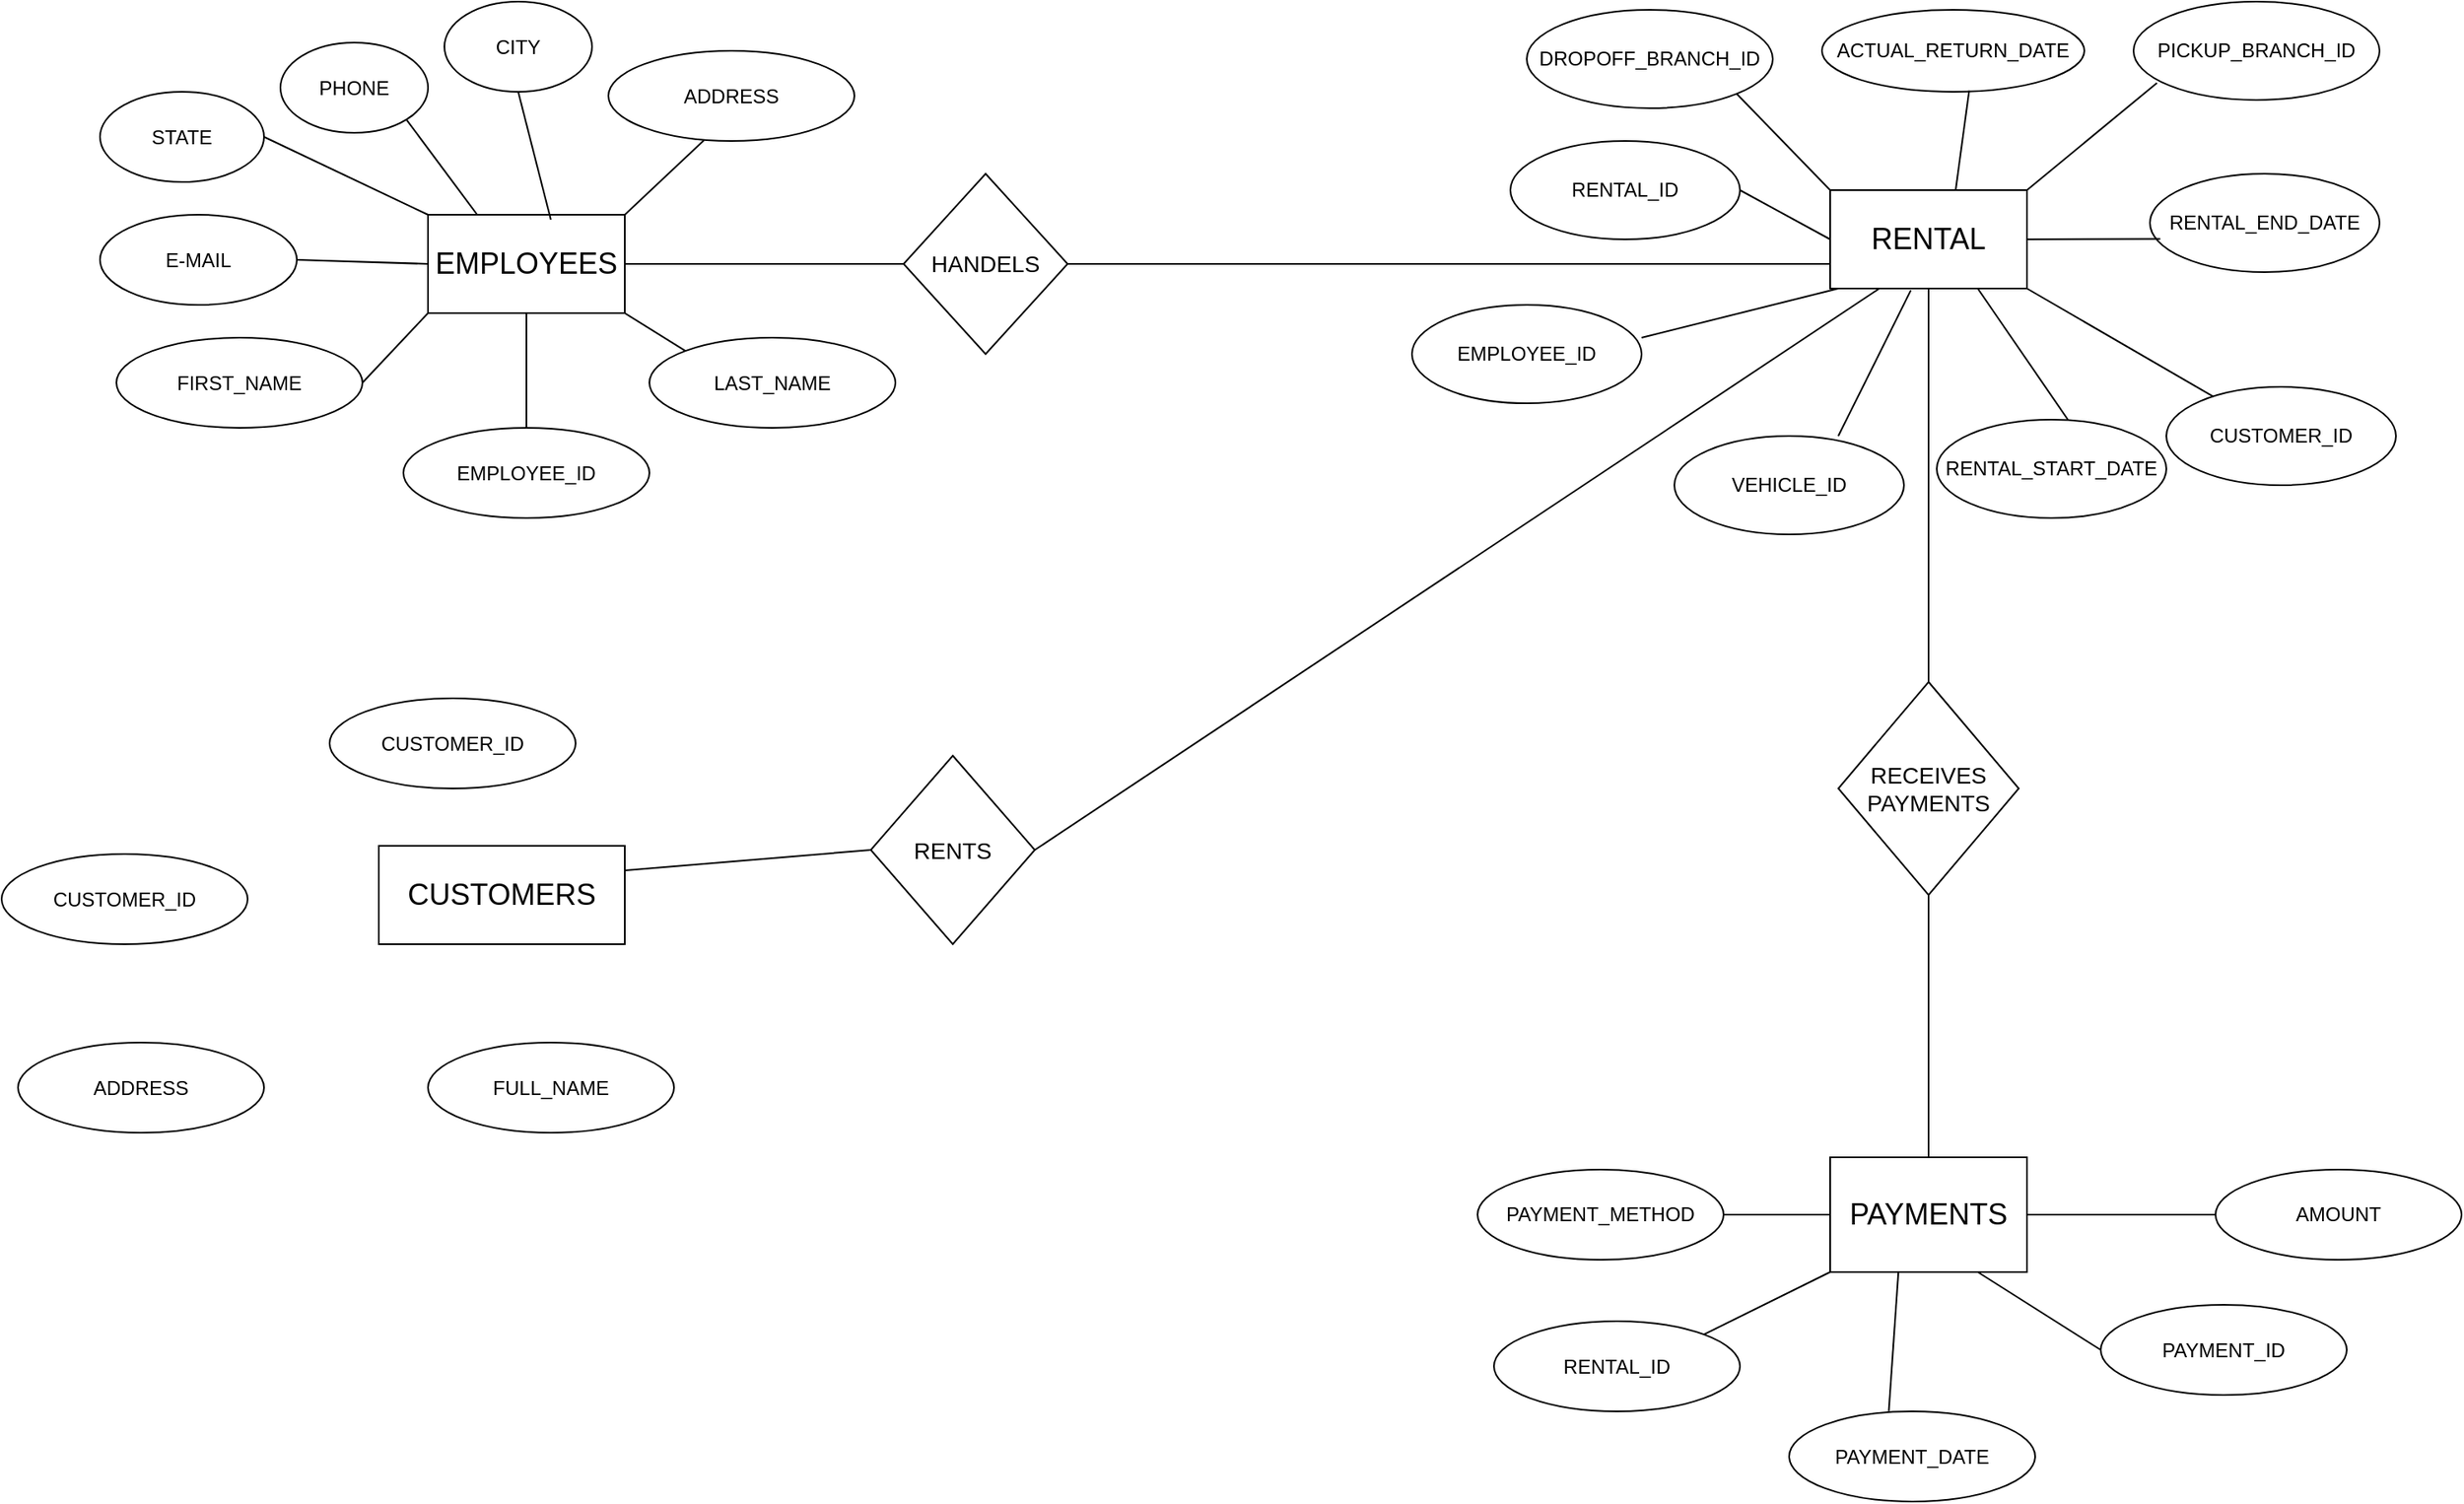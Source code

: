 <mxfile version="24.7.17">
  <diagram id="C5RBs43oDa-KdzZeNtuy" name="Page-1">
    <mxGraphModel dx="2300" dy="279" grid="1" gridSize="10" guides="1" tooltips="1" connect="1" arrows="1" fold="1" page="1" pageScale="1" pageWidth="827" pageHeight="1169" math="0" shadow="0">
      <root>
        <mxCell id="WIyWlLk6GJQsqaUBKTNV-0" />
        <mxCell id="WIyWlLk6GJQsqaUBKTNV-1" parent="WIyWlLk6GJQsqaUBKTNV-0" />
        <mxCell id="lY9ykRblTHQBcWYiNTN7-0" value="&lt;font style=&quot;font-size: 18px;&quot;&gt;RENTAL&lt;/font&gt;" style="rounded=0;whiteSpace=wrap;html=1;direction=west;" vertex="1" parent="WIyWlLk6GJQsqaUBKTNV-1">
          <mxGeometry x="275" y="240" width="120" height="60" as="geometry" />
        </mxCell>
        <mxCell id="lY9ykRblTHQBcWYiNTN7-1" value="RENTAL_END_DATE" style="ellipse;whiteSpace=wrap;html=1;" vertex="1" parent="WIyWlLk6GJQsqaUBKTNV-1">
          <mxGeometry x="470" y="230" width="140" height="60" as="geometry" />
        </mxCell>
        <mxCell id="lY9ykRblTHQBcWYiNTN7-2" value="" style="endArrow=none;html=1;rounded=0;entryX=0.045;entryY=0.662;entryDx=0;entryDy=0;entryPerimeter=0;exitX=0;exitY=0.5;exitDx=0;exitDy=0;" edge="1" parent="WIyWlLk6GJQsqaUBKTNV-1" source="lY9ykRblTHQBcWYiNTN7-0" target="lY9ykRblTHQBcWYiNTN7-1">
          <mxGeometry width="50" height="50" relative="1" as="geometry">
            <mxPoint x="380" y="310" as="sourcePoint" />
            <mxPoint x="430" y="260" as="targetPoint" />
          </mxGeometry>
        </mxCell>
        <mxCell id="lY9ykRblTHQBcWYiNTN7-3" value="RENTAL_START_DATE" style="ellipse;whiteSpace=wrap;html=1;" vertex="1" parent="WIyWlLk6GJQsqaUBKTNV-1">
          <mxGeometry x="340" y="380" width="140" height="60" as="geometry" />
        </mxCell>
        <mxCell id="lY9ykRblTHQBcWYiNTN7-4" value="" style="endArrow=none;html=1;rounded=0;entryX=0.25;entryY=0;entryDx=0;entryDy=0;exitX=0.571;exitY=0;exitDx=0;exitDy=0;exitPerimeter=0;" edge="1" parent="WIyWlLk6GJQsqaUBKTNV-1" source="lY9ykRblTHQBcWYiNTN7-3" target="lY9ykRblTHQBcWYiNTN7-0">
          <mxGeometry width="50" height="50" relative="1" as="geometry">
            <mxPoint x="410" y="330" as="sourcePoint" />
            <mxPoint x="460" y="280" as="targetPoint" />
          </mxGeometry>
        </mxCell>
        <mxCell id="lY9ykRblTHQBcWYiNTN7-6" value="RENTAL_ID" style="ellipse;whiteSpace=wrap;html=1;" vertex="1" parent="WIyWlLk6GJQsqaUBKTNV-1">
          <mxGeometry x="80" y="210" width="140" height="60" as="geometry" />
        </mxCell>
        <mxCell id="lY9ykRblTHQBcWYiNTN7-7" value="ACTUAL_RETURN_DATE" style="ellipse;whiteSpace=wrap;html=1;" vertex="1" parent="WIyWlLk6GJQsqaUBKTNV-1">
          <mxGeometry x="270" y="130" width="160" height="50" as="geometry" />
        </mxCell>
        <mxCell id="lY9ykRblTHQBcWYiNTN7-9" value="" style="endArrow=none;html=1;rounded=0;exitX=0.561;exitY=0.986;exitDx=0;exitDy=0;exitPerimeter=0;entryX=0.362;entryY=1.005;entryDx=0;entryDy=0;entryPerimeter=0;" edge="1" parent="WIyWlLk6GJQsqaUBKTNV-1" source="lY9ykRblTHQBcWYiNTN7-7" target="lY9ykRblTHQBcWYiNTN7-0">
          <mxGeometry width="50" height="50" relative="1" as="geometry">
            <mxPoint x="410" y="330" as="sourcePoint" />
            <mxPoint x="460" y="280" as="targetPoint" />
          </mxGeometry>
        </mxCell>
        <mxCell id="lY9ykRblTHQBcWYiNTN7-11" value="" style="endArrow=none;html=1;rounded=0;exitX=1;exitY=0.5;exitDx=0;exitDy=0;entryX=1;entryY=0.5;entryDx=0;entryDy=0;" edge="1" parent="WIyWlLk6GJQsqaUBKTNV-1" source="lY9ykRblTHQBcWYiNTN7-6" target="lY9ykRblTHQBcWYiNTN7-0">
          <mxGeometry width="50" height="50" relative="1" as="geometry">
            <mxPoint x="410" y="330" as="sourcePoint" />
            <mxPoint x="460" y="280" as="targetPoint" />
          </mxGeometry>
        </mxCell>
        <mxCell id="lY9ykRblTHQBcWYiNTN7-12" value="EMPLOYEE_ID" style="ellipse;whiteSpace=wrap;html=1;" vertex="1" parent="WIyWlLk6GJQsqaUBKTNV-1">
          <mxGeometry x="20" y="310" width="140" height="60" as="geometry" />
        </mxCell>
        <mxCell id="lY9ykRblTHQBcWYiNTN7-13" value="" style="endArrow=none;html=1;rounded=0;exitX=1;exitY=0.333;exitDx=0;exitDy=0;exitPerimeter=0;" edge="1" parent="WIyWlLk6GJQsqaUBKTNV-1" source="lY9ykRblTHQBcWYiNTN7-12">
          <mxGeometry width="50" height="50" relative="1" as="geometry">
            <mxPoint x="410" y="330" as="sourcePoint" />
            <mxPoint x="280" y="300" as="targetPoint" />
          </mxGeometry>
        </mxCell>
        <mxCell id="lY9ykRblTHQBcWYiNTN7-14" value="CUSTOMER_ID" style="ellipse;whiteSpace=wrap;html=1;" vertex="1" parent="WIyWlLk6GJQsqaUBKTNV-1">
          <mxGeometry x="480" y="360" width="140" height="60" as="geometry" />
        </mxCell>
        <mxCell id="lY9ykRblTHQBcWYiNTN7-15" value="" style="endArrow=none;html=1;rounded=0;exitX=0;exitY=0;exitDx=0;exitDy=0;" edge="1" parent="WIyWlLk6GJQsqaUBKTNV-1" source="lY9ykRblTHQBcWYiNTN7-0" target="lY9ykRblTHQBcWYiNTN7-14">
          <mxGeometry width="50" height="50" relative="1" as="geometry">
            <mxPoint x="410" y="330" as="sourcePoint" />
            <mxPoint x="460" y="280" as="targetPoint" />
          </mxGeometry>
        </mxCell>
        <mxCell id="lY9ykRblTHQBcWYiNTN7-18" value="VEHICLE_ID" style="ellipse;whiteSpace=wrap;html=1;" vertex="1" parent="WIyWlLk6GJQsqaUBKTNV-1">
          <mxGeometry x="180" y="390" width="140" height="60" as="geometry" />
        </mxCell>
        <mxCell id="lY9ykRblTHQBcWYiNTN7-19" value="DROPOFF_BRANCH_ID" style="ellipse;whiteSpace=wrap;html=1;" vertex="1" parent="WIyWlLk6GJQsqaUBKTNV-1">
          <mxGeometry x="90" y="130" width="150" height="60" as="geometry" />
        </mxCell>
        <mxCell id="lY9ykRblTHQBcWYiNTN7-20" value="" style="endArrow=none;html=1;rounded=0;exitX=0.714;exitY=0;exitDx=0;exitDy=0;exitPerimeter=0;entryX=0.59;entryY=-0.018;entryDx=0;entryDy=0;entryPerimeter=0;" edge="1" parent="WIyWlLk6GJQsqaUBKTNV-1" source="lY9ykRblTHQBcWYiNTN7-18" target="lY9ykRblTHQBcWYiNTN7-0">
          <mxGeometry width="50" height="50" relative="1" as="geometry">
            <mxPoint x="390" y="310" as="sourcePoint" />
            <mxPoint x="440" y="260" as="targetPoint" />
          </mxGeometry>
        </mxCell>
        <mxCell id="lY9ykRblTHQBcWYiNTN7-23" value="" style="endArrow=none;html=1;rounded=0;exitX=1;exitY=1;exitDx=0;exitDy=0;entryX=1;entryY=1;entryDx=0;entryDy=0;" edge="1" parent="WIyWlLk6GJQsqaUBKTNV-1" source="lY9ykRblTHQBcWYiNTN7-19" target="lY9ykRblTHQBcWYiNTN7-0">
          <mxGeometry width="50" height="50" relative="1" as="geometry">
            <mxPoint x="390" y="310" as="sourcePoint" />
            <mxPoint x="440" y="260" as="targetPoint" />
          </mxGeometry>
        </mxCell>
        <mxCell id="lY9ykRblTHQBcWYiNTN7-24" value="PICKUP_BRANCH_ID" style="ellipse;whiteSpace=wrap;html=1;" vertex="1" parent="WIyWlLk6GJQsqaUBKTNV-1">
          <mxGeometry x="460" y="125" width="150" height="60" as="geometry" />
        </mxCell>
        <mxCell id="lY9ykRblTHQBcWYiNTN7-27" value="" style="endArrow=none;html=1;rounded=0;entryX=0.095;entryY=0.827;entryDx=0;entryDy=0;entryPerimeter=0;exitX=0;exitY=1;exitDx=0;exitDy=0;" edge="1" parent="WIyWlLk6GJQsqaUBKTNV-1" source="lY9ykRblTHQBcWYiNTN7-0" target="lY9ykRblTHQBcWYiNTN7-24">
          <mxGeometry width="50" height="50" relative="1" as="geometry">
            <mxPoint x="390" y="310" as="sourcePoint" />
            <mxPoint x="440" y="260" as="targetPoint" />
          </mxGeometry>
        </mxCell>
        <mxCell id="lY9ykRblTHQBcWYiNTN7-28" value="" style="endArrow=none;html=1;rounded=0;entryX=0.5;entryY=0;entryDx=0;entryDy=0;exitX=0.5;exitY=0;exitDx=0;exitDy=0;" edge="1" parent="WIyWlLk6GJQsqaUBKTNV-1" source="lY9ykRblTHQBcWYiNTN7-29" target="lY9ykRblTHQBcWYiNTN7-0">
          <mxGeometry width="50" height="50" relative="1" as="geometry">
            <mxPoint x="330" y="490" as="sourcePoint" />
            <mxPoint x="400" y="330" as="targetPoint" />
          </mxGeometry>
        </mxCell>
        <mxCell id="lY9ykRblTHQBcWYiNTN7-29" value="&lt;font style=&quot;font-size: 14px;&quot;&gt;RECEIVES PAYMENTS&lt;/font&gt;" style="rhombus;whiteSpace=wrap;html=1;" vertex="1" parent="WIyWlLk6GJQsqaUBKTNV-1">
          <mxGeometry x="280" y="540" width="110" height="130" as="geometry" />
        </mxCell>
        <mxCell id="lY9ykRblTHQBcWYiNTN7-30" value="" style="endArrow=none;html=1;rounded=0;entryX=0.5;entryY=1;entryDx=0;entryDy=0;exitX=0.5;exitY=0;exitDx=0;exitDy=0;" edge="1" parent="WIyWlLk6GJQsqaUBKTNV-1" source="lY9ykRblTHQBcWYiNTN7-31" target="lY9ykRblTHQBcWYiNTN7-29">
          <mxGeometry width="50" height="50" relative="1" as="geometry">
            <mxPoint x="350" y="830" as="sourcePoint" />
            <mxPoint x="400" y="730" as="targetPoint" />
          </mxGeometry>
        </mxCell>
        <mxCell id="lY9ykRblTHQBcWYiNTN7-31" value="&lt;font style=&quot;font-size: 18px;&quot;&gt;PAYMENTS&lt;/font&gt;" style="rounded=0;whiteSpace=wrap;html=1;" vertex="1" parent="WIyWlLk6GJQsqaUBKTNV-1">
          <mxGeometry x="275" y="830" width="120" height="70" as="geometry" />
        </mxCell>
        <mxCell id="lY9ykRblTHQBcWYiNTN7-34" value="AMOUNT" style="ellipse;whiteSpace=wrap;html=1;" vertex="1" parent="WIyWlLk6GJQsqaUBKTNV-1">
          <mxGeometry x="510" y="837.5" width="150" height="55" as="geometry" />
        </mxCell>
        <mxCell id="lY9ykRblTHQBcWYiNTN7-35" value="PAYMENT_METHOD" style="ellipse;whiteSpace=wrap;html=1;" vertex="1" parent="WIyWlLk6GJQsqaUBKTNV-1">
          <mxGeometry x="60" y="837.5" width="150" height="55" as="geometry" />
        </mxCell>
        <mxCell id="lY9ykRblTHQBcWYiNTN7-36" value="RENTAL_ID" style="ellipse;whiteSpace=wrap;html=1;" vertex="1" parent="WIyWlLk6GJQsqaUBKTNV-1">
          <mxGeometry x="70" y="930" width="150" height="55" as="geometry" />
        </mxCell>
        <mxCell id="lY9ykRblTHQBcWYiNTN7-37" value="PAYMENT_ID" style="ellipse;whiteSpace=wrap;html=1;" vertex="1" parent="WIyWlLk6GJQsqaUBKTNV-1">
          <mxGeometry x="440" y="920" width="150" height="55" as="geometry" />
        </mxCell>
        <mxCell id="lY9ykRblTHQBcWYiNTN7-38" value="PAYMENT_DATE" style="ellipse;whiteSpace=wrap;html=1;" vertex="1" parent="WIyWlLk6GJQsqaUBKTNV-1">
          <mxGeometry x="250" y="985" width="150" height="55" as="geometry" />
        </mxCell>
        <mxCell id="lY9ykRblTHQBcWYiNTN7-39" value="" style="endArrow=none;html=1;rounded=0;entryX=0;entryY=0.5;entryDx=0;entryDy=0;exitX=1;exitY=0.5;exitDx=0;exitDy=0;" edge="1" parent="WIyWlLk6GJQsqaUBKTNV-1" source="lY9ykRblTHQBcWYiNTN7-31" target="lY9ykRblTHQBcWYiNTN7-34">
          <mxGeometry width="50" height="50" relative="1" as="geometry">
            <mxPoint x="350" y="940" as="sourcePoint" />
            <mxPoint x="400" y="890" as="targetPoint" />
          </mxGeometry>
        </mxCell>
        <mxCell id="lY9ykRblTHQBcWYiNTN7-40" value="" style="endArrow=none;html=1;rounded=0;entryX=0;entryY=0.5;entryDx=0;entryDy=0;exitX=0.75;exitY=1;exitDx=0;exitDy=0;" edge="1" parent="WIyWlLk6GJQsqaUBKTNV-1" source="lY9ykRblTHQBcWYiNTN7-31" target="lY9ykRblTHQBcWYiNTN7-37">
          <mxGeometry width="50" height="50" relative="1" as="geometry">
            <mxPoint x="350" y="940" as="sourcePoint" />
            <mxPoint x="400" y="890" as="targetPoint" />
          </mxGeometry>
        </mxCell>
        <mxCell id="lY9ykRblTHQBcWYiNTN7-41" value="" style="endArrow=none;html=1;rounded=0;entryX=0.405;entryY=-0.002;entryDx=0;entryDy=0;exitX=0.347;exitY=0.995;exitDx=0;exitDy=0;exitPerimeter=0;entryPerimeter=0;" edge="1" parent="WIyWlLk6GJQsqaUBKTNV-1" source="lY9ykRblTHQBcWYiNTN7-31" target="lY9ykRblTHQBcWYiNTN7-38">
          <mxGeometry width="50" height="50" relative="1" as="geometry">
            <mxPoint x="375" y="910" as="sourcePoint" />
            <mxPoint x="450" y="958" as="targetPoint" />
          </mxGeometry>
        </mxCell>
        <mxCell id="lY9ykRblTHQBcWYiNTN7-42" value="" style="endArrow=none;html=1;rounded=0;entryX=0;entryY=1;entryDx=0;entryDy=0;exitX=1;exitY=0;exitDx=0;exitDy=0;" edge="1" parent="WIyWlLk6GJQsqaUBKTNV-1" source="lY9ykRblTHQBcWYiNTN7-36" target="lY9ykRblTHQBcWYiNTN7-31">
          <mxGeometry width="50" height="50" relative="1" as="geometry">
            <mxPoint x="385" y="920" as="sourcePoint" />
            <mxPoint x="460" y="968" as="targetPoint" />
          </mxGeometry>
        </mxCell>
        <mxCell id="lY9ykRblTHQBcWYiNTN7-44" value="" style="endArrow=none;html=1;rounded=0;entryX=0;entryY=0.5;entryDx=0;entryDy=0;exitX=1;exitY=0.5;exitDx=0;exitDy=0;" edge="1" parent="WIyWlLk6GJQsqaUBKTNV-1" source="lY9ykRblTHQBcWYiNTN7-35" target="lY9ykRblTHQBcWYiNTN7-31">
          <mxGeometry width="50" height="50" relative="1" as="geometry">
            <mxPoint x="350" y="940" as="sourcePoint" />
            <mxPoint x="400" y="890" as="targetPoint" />
          </mxGeometry>
        </mxCell>
        <mxCell id="lY9ykRblTHQBcWYiNTN7-45" value="&lt;font style=&quot;font-size: 14px;&quot;&gt;HANDELS&lt;/font&gt;" style="rhombus;whiteSpace=wrap;html=1;" vertex="1" parent="WIyWlLk6GJQsqaUBKTNV-1">
          <mxGeometry x="-290" y="230" width="100" height="110" as="geometry" />
        </mxCell>
        <mxCell id="lY9ykRblTHQBcWYiNTN7-46" value="" style="endArrow=none;html=1;rounded=0;exitX=1;exitY=0.5;exitDx=0;exitDy=0;entryX=1;entryY=0.25;entryDx=0;entryDy=0;" edge="1" parent="WIyWlLk6GJQsqaUBKTNV-1" source="lY9ykRblTHQBcWYiNTN7-45" target="lY9ykRblTHQBcWYiNTN7-0">
          <mxGeometry width="50" height="50" relative="1" as="geometry">
            <mxPoint x="300" y="290" as="sourcePoint" />
            <mxPoint x="350" y="240" as="targetPoint" />
          </mxGeometry>
        </mxCell>
        <mxCell id="lY9ykRblTHQBcWYiNTN7-47" value="&lt;font style=&quot;font-size: 18px;&quot;&gt;EMPLOYEES&lt;/font&gt;" style="rounded=0;whiteSpace=wrap;html=1;" vertex="1" parent="WIyWlLk6GJQsqaUBKTNV-1">
          <mxGeometry x="-580" y="255" width="120" height="60" as="geometry" />
        </mxCell>
        <mxCell id="lY9ykRblTHQBcWYiNTN7-48" value="" style="endArrow=none;html=1;rounded=0;entryX=0;entryY=0.5;entryDx=0;entryDy=0;exitX=1;exitY=0.5;exitDx=0;exitDy=0;" edge="1" parent="WIyWlLk6GJQsqaUBKTNV-1" source="lY9ykRblTHQBcWYiNTN7-47" target="lY9ykRblTHQBcWYiNTN7-45">
          <mxGeometry width="50" height="50" relative="1" as="geometry">
            <mxPoint x="-70" y="290" as="sourcePoint" />
            <mxPoint x="-20" y="240" as="targetPoint" />
          </mxGeometry>
        </mxCell>
        <mxCell id="lY9ykRblTHQBcWYiNTN7-50" value="EMPLOYEE_ID" style="ellipse;whiteSpace=wrap;html=1;" vertex="1" parent="WIyWlLk6GJQsqaUBKTNV-1">
          <mxGeometry x="-595" y="385" width="150" height="55" as="geometry" />
        </mxCell>
        <mxCell id="lY9ykRblTHQBcWYiNTN7-51" value="E-MAIL" style="ellipse;whiteSpace=wrap;html=1;" vertex="1" parent="WIyWlLk6GJQsqaUBKTNV-1">
          <mxGeometry x="-780" y="255" width="120" height="55" as="geometry" />
        </mxCell>
        <mxCell id="lY9ykRblTHQBcWYiNTN7-52" value="FIRST_NAME" style="ellipse;whiteSpace=wrap;html=1;" vertex="1" parent="WIyWlLk6GJQsqaUBKTNV-1">
          <mxGeometry x="-770" y="330" width="150" height="55" as="geometry" />
        </mxCell>
        <mxCell id="lY9ykRblTHQBcWYiNTN7-53" value="LAST_NAME" style="ellipse;whiteSpace=wrap;html=1;" vertex="1" parent="WIyWlLk6GJQsqaUBKTNV-1">
          <mxGeometry x="-445" y="330" width="150" height="55" as="geometry" />
        </mxCell>
        <mxCell id="lY9ykRblTHQBcWYiNTN7-54" value="PHONE" style="ellipse;whiteSpace=wrap;html=1;" vertex="1" parent="WIyWlLk6GJQsqaUBKTNV-1">
          <mxGeometry x="-670" y="150" width="90" height="55" as="geometry" />
        </mxCell>
        <mxCell id="lY9ykRblTHQBcWYiNTN7-55" value="ADDRESS" style="ellipse;whiteSpace=wrap;html=1;" vertex="1" parent="WIyWlLk6GJQsqaUBKTNV-1">
          <mxGeometry x="-470" y="155" width="150" height="55" as="geometry" />
        </mxCell>
        <mxCell id="lY9ykRblTHQBcWYiNTN7-56" value="STATE" style="ellipse;whiteSpace=wrap;html=1;" vertex="1" parent="WIyWlLk6GJQsqaUBKTNV-1">
          <mxGeometry x="-780" y="180" width="100" height="55" as="geometry" />
        </mxCell>
        <mxCell id="lY9ykRblTHQBcWYiNTN7-57" value="CITY" style="ellipse;whiteSpace=wrap;html=1;" vertex="1" parent="WIyWlLk6GJQsqaUBKTNV-1">
          <mxGeometry x="-570" y="125" width="90" height="55" as="geometry" />
        </mxCell>
        <mxCell id="lY9ykRblTHQBcWYiNTN7-61" value="" style="endArrow=none;html=1;rounded=0;entryX=0.388;entryY=0.993;entryDx=0;entryDy=0;entryPerimeter=0;exitX=1;exitY=0;exitDx=0;exitDy=0;" edge="1" parent="WIyWlLk6GJQsqaUBKTNV-1" source="lY9ykRblTHQBcWYiNTN7-47" target="lY9ykRblTHQBcWYiNTN7-55">
          <mxGeometry width="50" height="50" relative="1" as="geometry">
            <mxPoint x="-430" y="290" as="sourcePoint" />
            <mxPoint x="-380" y="240" as="targetPoint" />
          </mxGeometry>
        </mxCell>
        <mxCell id="lY9ykRblTHQBcWYiNTN7-62" value="" style="endArrow=none;html=1;rounded=0;exitX=0.624;exitY=0.05;exitDx=0;exitDy=0;exitPerimeter=0;entryX=0.5;entryY=1;entryDx=0;entryDy=0;" edge="1" parent="WIyWlLk6GJQsqaUBKTNV-1" source="lY9ykRblTHQBcWYiNTN7-47" target="lY9ykRblTHQBcWYiNTN7-57">
          <mxGeometry width="50" height="50" relative="1" as="geometry">
            <mxPoint x="-430" y="290" as="sourcePoint" />
            <mxPoint x="-380" y="240" as="targetPoint" />
          </mxGeometry>
        </mxCell>
        <mxCell id="lY9ykRblTHQBcWYiNTN7-63" value="" style="endArrow=none;html=1;rounded=0;exitX=0.5;exitY=0;exitDx=0;exitDy=0;entryX=0.5;entryY=1;entryDx=0;entryDy=0;" edge="1" parent="WIyWlLk6GJQsqaUBKTNV-1" source="lY9ykRblTHQBcWYiNTN7-50" target="lY9ykRblTHQBcWYiNTN7-47">
          <mxGeometry width="50" height="50" relative="1" as="geometry">
            <mxPoint x="-430" y="290" as="sourcePoint" />
            <mxPoint x="-380" y="240" as="targetPoint" />
          </mxGeometry>
        </mxCell>
        <mxCell id="lY9ykRblTHQBcWYiNTN7-64" value="" style="endArrow=none;html=1;rounded=0;exitX=0;exitY=0;exitDx=0;exitDy=0;entryX=1;entryY=1;entryDx=0;entryDy=0;" edge="1" parent="WIyWlLk6GJQsqaUBKTNV-1" source="lY9ykRblTHQBcWYiNTN7-53" target="lY9ykRblTHQBcWYiNTN7-47">
          <mxGeometry width="50" height="50" relative="1" as="geometry">
            <mxPoint x="-430" y="290" as="sourcePoint" />
            <mxPoint x="-380" y="240" as="targetPoint" />
          </mxGeometry>
        </mxCell>
        <mxCell id="lY9ykRblTHQBcWYiNTN7-65" value="" style="endArrow=none;html=1;rounded=0;entryX=0;entryY=1;entryDx=0;entryDy=0;exitX=1;exitY=0.5;exitDx=0;exitDy=0;" edge="1" parent="WIyWlLk6GJQsqaUBKTNV-1" source="lY9ykRblTHQBcWYiNTN7-52" target="lY9ykRblTHQBcWYiNTN7-47">
          <mxGeometry width="50" height="50" relative="1" as="geometry">
            <mxPoint x="-430" y="290" as="sourcePoint" />
            <mxPoint x="-380" y="240" as="targetPoint" />
          </mxGeometry>
        </mxCell>
        <mxCell id="lY9ykRblTHQBcWYiNTN7-66" value="" style="endArrow=none;html=1;rounded=0;exitX=0;exitY=0.5;exitDx=0;exitDy=0;entryX=1;entryY=0.5;entryDx=0;entryDy=0;" edge="1" parent="WIyWlLk6GJQsqaUBKTNV-1" source="lY9ykRblTHQBcWYiNTN7-47" target="lY9ykRblTHQBcWYiNTN7-51">
          <mxGeometry width="50" height="50" relative="1" as="geometry">
            <mxPoint x="-430" y="290" as="sourcePoint" />
            <mxPoint x="-380" y="240" as="targetPoint" />
          </mxGeometry>
        </mxCell>
        <mxCell id="lY9ykRblTHQBcWYiNTN7-67" value="" style="endArrow=none;html=1;rounded=0;entryX=1;entryY=1;entryDx=0;entryDy=0;exitX=0.25;exitY=0;exitDx=0;exitDy=0;" edge="1" parent="WIyWlLk6GJQsqaUBKTNV-1" source="lY9ykRblTHQBcWYiNTN7-47" target="lY9ykRblTHQBcWYiNTN7-54">
          <mxGeometry width="50" height="50" relative="1" as="geometry">
            <mxPoint x="-430" y="290" as="sourcePoint" />
            <mxPoint x="-380" y="240" as="targetPoint" />
          </mxGeometry>
        </mxCell>
        <mxCell id="lY9ykRblTHQBcWYiNTN7-68" value="" style="endArrow=none;html=1;rounded=0;exitX=0;exitY=0;exitDx=0;exitDy=0;entryX=1;entryY=0.5;entryDx=0;entryDy=0;" edge="1" parent="WIyWlLk6GJQsqaUBKTNV-1" source="lY9ykRblTHQBcWYiNTN7-47" target="lY9ykRblTHQBcWYiNTN7-56">
          <mxGeometry width="50" height="50" relative="1" as="geometry">
            <mxPoint x="-430" y="290" as="sourcePoint" />
            <mxPoint x="-380" y="240" as="targetPoint" />
          </mxGeometry>
        </mxCell>
        <mxCell id="lY9ykRblTHQBcWYiNTN7-69" value="&lt;font style=&quot;font-size: 14px;&quot;&gt;RENTS&lt;/font&gt;" style="rhombus;whiteSpace=wrap;html=1;" vertex="1" parent="WIyWlLk6GJQsqaUBKTNV-1">
          <mxGeometry x="-310" y="585" width="100" height="115" as="geometry" />
        </mxCell>
        <mxCell id="lY9ykRblTHQBcWYiNTN7-70" value="" style="endArrow=none;html=1;rounded=0;exitX=1;exitY=0.5;exitDx=0;exitDy=0;entryX=0.75;entryY=0;entryDx=0;entryDy=0;" edge="1" parent="WIyWlLk6GJQsqaUBKTNV-1" source="lY9ykRblTHQBcWYiNTN7-69" target="lY9ykRblTHQBcWYiNTN7-0">
          <mxGeometry width="50" height="50" relative="1" as="geometry">
            <mxPoint x="90" y="700" as="sourcePoint" />
            <mxPoint x="280" y="320" as="targetPoint" />
          </mxGeometry>
        </mxCell>
        <mxCell id="lY9ykRblTHQBcWYiNTN7-71" value="&lt;font style=&quot;font-size: 18px;&quot;&gt;CUSTOMERS&lt;/font&gt;" style="rounded=0;whiteSpace=wrap;html=1;" vertex="1" parent="WIyWlLk6GJQsqaUBKTNV-1">
          <mxGeometry x="-610" y="640" width="150" height="60" as="geometry" />
        </mxCell>
        <mxCell id="lY9ykRblTHQBcWYiNTN7-72" value="" style="endArrow=none;html=1;rounded=0;exitX=1;exitY=0.25;exitDx=0;exitDy=0;entryX=0;entryY=0.5;entryDx=0;entryDy=0;" edge="1" parent="WIyWlLk6GJQsqaUBKTNV-1" source="lY9ykRblTHQBcWYiNTN7-71" target="lY9ykRblTHQBcWYiNTN7-69">
          <mxGeometry width="50" height="50" relative="1" as="geometry">
            <mxPoint x="-210" y="670" as="sourcePoint" />
            <mxPoint x="-160" y="620" as="targetPoint" />
          </mxGeometry>
        </mxCell>
        <mxCell id="lY9ykRblTHQBcWYiNTN7-73" value="CUSTOMER_ID" style="ellipse;whiteSpace=wrap;html=1;" vertex="1" parent="WIyWlLk6GJQsqaUBKTNV-1">
          <mxGeometry x="-840" y="645" width="150" height="55" as="geometry" />
        </mxCell>
        <mxCell id="lY9ykRblTHQBcWYiNTN7-74" value="ADDRESS" style="ellipse;whiteSpace=wrap;html=1;" vertex="1" parent="WIyWlLk6GJQsqaUBKTNV-1">
          <mxGeometry x="-830" y="760" width="150" height="55" as="geometry" />
        </mxCell>
        <mxCell id="lY9ykRblTHQBcWYiNTN7-75" value="FULL_NAME&lt;span style=&quot;color: rgba(0, 0, 0, 0); font-family: monospace; font-size: 0px; text-align: start; text-wrap: nowrap;&quot;&gt;%3CmxGraphModel%3E%3Croot%3E%3CmxCell%20id%3D%220%22%2F%3E%3CmxCell%20id%3D%221%22%20parent%3D%220%22%2F%3E%3CmxCell%20id%3D%222%22%20value%3D%22CUSTOMER_ID%22%20style%3D%22ellipse%3BwhiteSpace%3Dwrap%3Bhtml%3D1%3B%22%20vertex%3D%221%22%20parent%3D%221%22%3E%3CmxGeometry%20x%3D%22-840%22%20y%3D%22645%22%20width%3D%22150%22%20height%3D%2255%22%20as%3D%22geometry%22%2F%3E%3C%2FmxCell%3E%3C%2Froot%3E%3C%2FmxGraphModel%3E&lt;/span&gt;" style="ellipse;whiteSpace=wrap;html=1;" vertex="1" parent="WIyWlLk6GJQsqaUBKTNV-1">
          <mxGeometry x="-580" y="760" width="150" height="55" as="geometry" />
        </mxCell>
        <mxCell id="lY9ykRblTHQBcWYiNTN7-76" value="CUSTOMER_ID" style="ellipse;whiteSpace=wrap;html=1;" vertex="1" parent="WIyWlLk6GJQsqaUBKTNV-1">
          <mxGeometry x="-640" y="550" width="150" height="55" as="geometry" />
        </mxCell>
      </root>
    </mxGraphModel>
  </diagram>
</mxfile>
